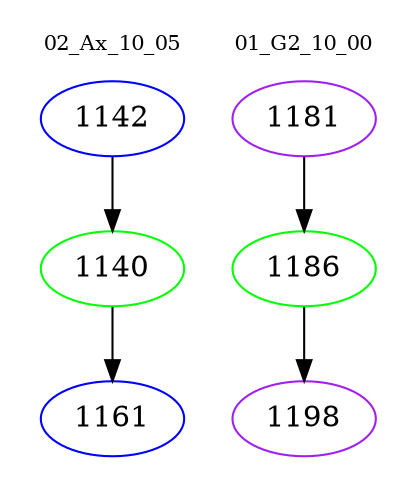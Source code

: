 digraph{
subgraph cluster_0 {
color = white
label = "02_Ax_10_05";
fontsize=10;
T0_1142 [label="1142", color="blue"]
T0_1142 -> T0_1140 [color="black"]
T0_1140 [label="1140", color="green"]
T0_1140 -> T0_1161 [color="black"]
T0_1161 [label="1161", color="blue"]
}
subgraph cluster_1 {
color = white
label = "01_G2_10_00";
fontsize=10;
T1_1181 [label="1181", color="purple"]
T1_1181 -> T1_1186 [color="black"]
T1_1186 [label="1186", color="green"]
T1_1186 -> T1_1198 [color="black"]
T1_1198 [label="1198", color="purple"]
}
}
